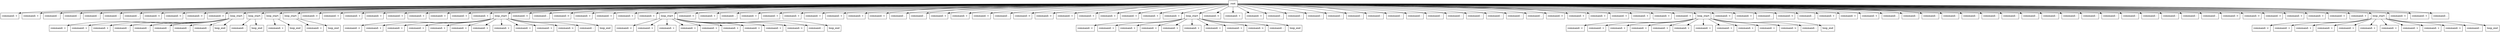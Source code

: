 digraph AST {
  node [shape=box];
  node1 [label="root"];
  node2 [label="command: +"];
  node1 -> node2;
  node3 [label="command: +"];
  node1 -> node3;
  node4 [label="command: -"];
  node1 -> node4;
  node5 [label="command: -"];
  node1 -> node5;
  node6 [label="command: -"];
  node1 -> node6;
  node7 [label="command: -"];
  node1 -> node7;
  node8 [label="command: ,"];
  node1 -> node8;
  node9 [label="command: <"];
  node1 -> node9;
  node10 [label="command: <"];
  node1 -> node10;
  node11 [label="command: >"];
  node1 -> node11;
  node12 [label="command: >"];
  node1 -> node12;
  node13 [label="loop_start"];
  node1 -> node13;
  node14 [label="command: +"];
  node13 -> node14;
  node15 [label="command: +"];
  node13 -> node15;
  node16 [label="command: +"];
  node13 -> node16;
  node17 [label="command: -"];
  node13 -> node17;
  node18 [label="command: -"];
  node13 -> node18;
  node19 [label="command: -"];
  node13 -> node19;
  node20 [label="command: -"];
  node13 -> node20;
  node21 [label="command: -"];
  node13 -> node21;
  node22 [label="loop_end"];
  node13 -> node22;
  node23 [label="loop_start"];
  node1 -> node23;
  node24 [label="command: -"];
  node23 -> node24;
  node25 [label="loop_end"];
  node23 -> node25;
  node26 [label="loop_start"];
  node1 -> node26;
  node27 [label="command: +"];
  node26 -> node27;
  node28 [label="loop_end"];
  node26 -> node28;
  node29 [label="loop_start"];
  node1 -> node29;
  node30 [label="command: +"];
  node29 -> node30;
  node31 [label="loop_end"];
  node29 -> node31;
  node32 [label="command: >"];
  node1 -> node32;
  node33 [label="command: +"];
  node1 -> node33;
  node34 [label="command: +"];
  node1 -> node34;
  node35 [label="command: +"];
  node1 -> node35;
  node36 [label="command: +"];
  node1 -> node36;
  node37 [label="command: +"];
  node1 -> node37;
  node38 [label="command: +"];
  node1 -> node38;
  node39 [label="command: +"];
  node1 -> node39;
  node40 [label="command: +"];
  node1 -> node40;
  node41 [label="loop_start"];
  node1 -> node41;
  node42 [label="command: <"];
  node41 -> node42;
  node43 [label="command: +"];
  node41 -> node43;
  node44 [label="command: +"];
  node41 -> node44;
  node45 [label="command: +"];
  node41 -> node45;
  node46 [label="command: +"];
  node41 -> node46;
  node47 [label="command: +"];
  node41 -> node47;
  node48 [label="command: +"];
  node41 -> node48;
  node49 [label="command: +"];
  node41 -> node49;
  node50 [label="command: +"];
  node41 -> node50;
  node51 [label="command: +"];
  node41 -> node51;
  node52 [label="command: >"];
  node41 -> node52;
  node53 [label="command: -"];
  node41 -> node53;
  node54 [label="loop_end"];
  node41 -> node54;
  node55 [label="command: <"];
  node1 -> node55;
  node56 [label="command: ."];
  node1 -> node56;
  node57 [label="command: >"];
  node1 -> node57;
  node58 [label="command: +"];
  node1 -> node58;
  node59 [label="command: +"];
  node1 -> node59;
  node60 [label="command: +"];
  node1 -> node60;
  node61 [label="command: +"];
  node1 -> node61;
  node62 [label="loop_start"];
  node1 -> node62;
  node63 [label="command: <"];
  node62 -> node63;
  node64 [label="command: +"];
  node62 -> node64;
  node65 [label="command: +"];
  node62 -> node65;
  node66 [label="command: +"];
  node62 -> node66;
  node67 [label="command: +"];
  node62 -> node67;
  node68 [label="command: +"];
  node62 -> node68;
  node69 [label="command: +"];
  node62 -> node69;
  node70 [label="command: +"];
  node62 -> node70;
  node71 [label="command: >"];
  node62 -> node71;
  node72 [label="command: -"];
  node62 -> node72;
  node73 [label="loop_end"];
  node62 -> node73;
  node74 [label="command: <"];
  node1 -> node74;
  node75 [label="command: +"];
  node1 -> node75;
  node76 [label="command: ."];
  node1 -> node76;
  node77 [label="command: +"];
  node1 -> node77;
  node78 [label="command: +"];
  node1 -> node78;
  node79 [label="command: +"];
  node1 -> node79;
  node80 [label="command: +"];
  node1 -> node80;
  node81 [label="command: +"];
  node1 -> node81;
  node82 [label="command: +"];
  node1 -> node82;
  node83 [label="command: +"];
  node1 -> node83;
  node84 [label="command: ."];
  node1 -> node84;
  node85 [label="command: ."];
  node1 -> node85;
  node86 [label="command: +"];
  node1 -> node86;
  node87 [label="command: +"];
  node1 -> node87;
  node88 [label="command: +"];
  node1 -> node88;
  node89 [label="command: ."];
  node1 -> node89;
  node90 [label="command: >"];
  node1 -> node90;
  node91 [label="command: >"];
  node1 -> node91;
  node92 [label="command: +"];
  node1 -> node92;
  node93 [label="command: +"];
  node1 -> node93;
  node94 [label="command: +"];
  node1 -> node94;
  node95 [label="command: +"];
  node1 -> node95;
  node96 [label="command: +"];
  node1 -> node96;
  node97 [label="command: +"];
  node1 -> node97;
  node98 [label="loop_start"];
  node1 -> node98;
  node99 [label="command: <"];
  node98 -> node99;
  node100 [label="command: +"];
  node98 -> node100;
  node101 [label="command: +"];
  node98 -> node101;
  node102 [label="command: +"];
  node98 -> node102;
  node103 [label="command: +"];
  node98 -> node103;
  node104 [label="command: +"];
  node98 -> node104;
  node105 [label="command: +"];
  node98 -> node105;
  node106 [label="command: +"];
  node98 -> node106;
  node107 [label="command: >"];
  node98 -> node107;
  node108 [label="command: -"];
  node98 -> node108;
  node109 [label="loop_end"];
  node98 -> node109;
  node110 [label="command: <"];
  node1 -> node110;
  node111 [label="command: +"];
  node1 -> node111;
  node112 [label="command: +"];
  node1 -> node112;
  node113 [label="command: ."];
  node1 -> node113;
  node114 [label="command: -"];
  node1 -> node114;
  node115 [label="command: -"];
  node1 -> node115;
  node116 [label="command: -"];
  node1 -> node116;
  node117 [label="command: -"];
  node1 -> node117;
  node118 [label="command: -"];
  node1 -> node118;
  node119 [label="command: -"];
  node1 -> node119;
  node120 [label="command: -"];
  node1 -> node120;
  node121 [label="command: -"];
  node1 -> node121;
  node122 [label="command: -"];
  node1 -> node122;
  node123 [label="command: -"];
  node1 -> node123;
  node124 [label="command: -"];
  node1 -> node124;
  node125 [label="command: -"];
  node1 -> node125;
  node126 [label="command: ."];
  node1 -> node126;
  node127 [label="command: >"];
  node1 -> node127;
  node128 [label="command: +"];
  node1 -> node128;
  node129 [label="command: +"];
  node1 -> node129;
  node130 [label="command: +"];
  node1 -> node130;
  node131 [label="command: +"];
  node1 -> node131;
  node132 [label="command: +"];
  node1 -> node132;
  node133 [label="command: +"];
  node1 -> node133;
  node134 [label="loop_start"];
  node1 -> node134;
  node135 [label="command: <"];
  node134 -> node135;
  node136 [label="command: +"];
  node134 -> node136;
  node137 [label="command: +"];
  node134 -> node137;
  node138 [label="command: +"];
  node134 -> node138;
  node139 [label="command: +"];
  node134 -> node139;
  node140 [label="command: +"];
  node134 -> node140;
  node141 [label="command: +"];
  node134 -> node141;
  node142 [label="command: +"];
  node134 -> node142;
  node143 [label="command: +"];
  node134 -> node143;
  node144 [label="command: +"];
  node134 -> node144;
  node145 [label="command: >"];
  node134 -> node145;
  node146 [label="command: -"];
  node134 -> node146;
  node147 [label="loop_end"];
  node134 -> node147;
  node148 [label="command: <"];
  node1 -> node148;
  node149 [label="command: +"];
  node1 -> node149;
  node150 [label="command: ."];
  node1 -> node150;
  node151 [label="command: <"];
  node1 -> node151;
  node152 [label="command: ."];
  node1 -> node152;
  node153 [label="command: +"];
  node1 -> node153;
  node154 [label="command: +"];
  node1 -> node154;
  node155 [label="command: +"];
  node1 -> node155;
  node156 [label="command: ."];
  node1 -> node156;
  node157 [label="command: -"];
  node1 -> node157;
  node158 [label="command: -"];
  node1 -> node158;
  node159 [label="command: -"];
  node1 -> node159;
  node160 [label="command: -"];
  node1 -> node160;
  node161 [label="command: -"];
  node1 -> node161;
  node162 [label="command: -"];
  node1 -> node162;
  node163 [label="command: ."];
  node1 -> node163;
  node164 [label="command: -"];
  node1 -> node164;
  node165 [label="command: -"];
  node1 -> node165;
  node166 [label="command: -"];
  node1 -> node166;
  node167 [label="command: -"];
  node1 -> node167;
  node168 [label="command: -"];
  node1 -> node168;
  node169 [label="command: -"];
  node1 -> node169;
  node170 [label="command: -"];
  node1 -> node170;
  node171 [label="command: -"];
  node1 -> node171;
  node172 [label="command: ."];
  node1 -> node172;
  node173 [label="command: >"];
  node1 -> node173;
  node174 [label="command: >"];
  node1 -> node174;
  node175 [label="command: >"];
  node1 -> node175;
  node176 [label="command: +"];
  node1 -> node176;
  node177 [label="command: +"];
  node1 -> node177;
  node178 [label="command: +"];
  node1 -> node178;
  node179 [label="command: +"];
  node1 -> node179;
  node180 [label="loop_start"];
  node1 -> node180;
  node181 [label="command: <"];
  node180 -> node181;
  node182 [label="command: +"];
  node180 -> node182;
  node183 [label="command: +"];
  node180 -> node183;
  node184 [label="command: +"];
  node180 -> node184;
  node185 [label="command: +"];
  node180 -> node185;
  node186 [label="command: +"];
  node180 -> node186;
  node187 [label="command: +"];
  node180 -> node187;
  node188 [label="command: +"];
  node180 -> node188;
  node189 [label="command: +"];
  node180 -> node189;
  node190 [label="command: >"];
  node180 -> node190;
  node191 [label="command: -"];
  node180 -> node191;
  node192 [label="loop_end"];
  node180 -> node192;
  node193 [label="command: <"];
  node1 -> node193;
  node194 [label="command: +"];
  node1 -> node194;
  node195 [label="command: ."];
  node1 -> node195;
}
